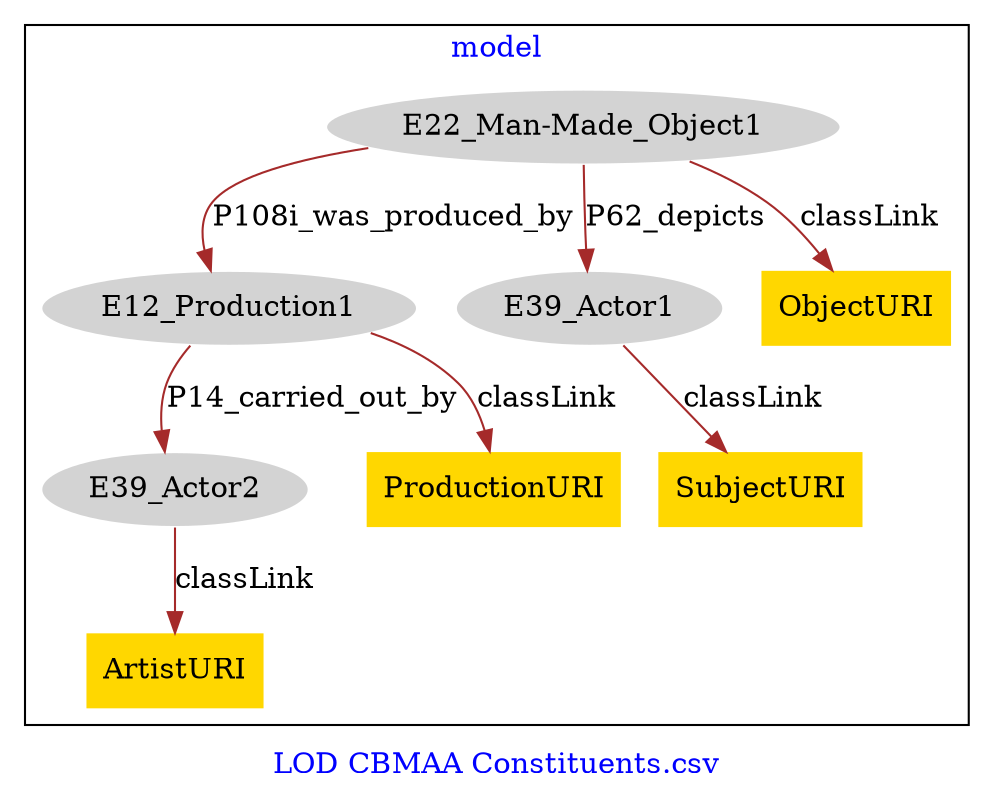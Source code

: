 digraph n0 {
fontcolor="blue"
remincross="true"
label="LOD CBMAA Constituents.csv"
subgraph cluster {
label="model"
n2[style="filled",color="white",fillcolor="lightgray",label="E12_Production1"];
n3[style="filled",color="white",fillcolor="lightgray",label="E39_Actor2"];
n4[style="filled",color="white",fillcolor="lightgray",label="E22_Man-Made_Object1"];
n5[style="filled",color="white",fillcolor="lightgray",label="E39_Actor1"];
n6[shape="plaintext",style="filled",fillcolor="gold",label="ProductionURI"];
n7[shape="plaintext",style="filled",fillcolor="gold",label="SubjectURI"];
n8[shape="plaintext",style="filled",fillcolor="gold",label="ArtistURI"];
n9[shape="plaintext",style="filled",fillcolor="gold",label="ObjectURI"];
}
n2 -> n3[color="brown",fontcolor="black",label="P14_carried_out_by"]
n4 -> n2[color="brown",fontcolor="black",label="P108i_was_produced_by"]
n4 -> n5[color="brown",fontcolor="black",label="P62_depicts"]
n2 -> n6[color="brown",fontcolor="black",label="classLink"]
n5 -> n7[color="brown",fontcolor="black",label="classLink"]
n3 -> n8[color="brown",fontcolor="black",label="classLink"]
n4 -> n9[color="brown",fontcolor="black",label="classLink"]
}

